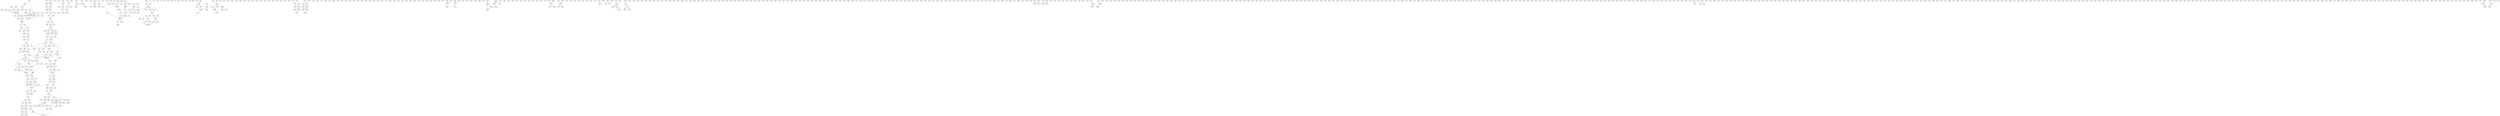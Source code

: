 digraph adj {
graph [k=96]
edge [d=-95]
"20+" [l=245 C=38250]
"20-" [l=245 C=38250]
"181+" [l=7930 C=124561]
"181-" [l=7930 C=124561]
"226+" [l=682 C=8556]
"226-" [l=682 C=8556]
"227+" [l=154 C=1430]
"227-" [l=154 C=1430]
"283+" [l=2947 C=39071]
"283-" [l=2947 C=39071]
"309+" [l=39072 C=872764]
"309-" [l=39072 C=872764]
"427+" [l=146 C=12579]
"427-" [l=146 C=12579]
"433+" [l=191 C=1051]
"433-" [l=191 C=1051]
"487+" [l=272 C=44904]
"487-" [l=272 C=44904]
"519+" [l=148 C=13515]
"519-" [l=148 C=13515]
"533+" [l=165 C=16019]
"533-" [l=165 C=16019]
"542+" [l=18989 C=312342]
"542-" [l=18989 C=312342]
"560+" [l=7807 C=114559]
"560-" [l=7807 C=114559]
"565+" [l=3926 C=52794]
"565-" [l=3926 C=52794]
"568+" [l=457 C=2567]
"568-" [l=457 C=2567]
"607+" [l=154 C=5241]
"607-" [l=154 C=5241]
"626+" [l=141 C=8310]
"626-" [l=141 C=8310]
"629+" [l=235 C=4121]
"629-" [l=235 C=4121]
"643+" [l=252 C=10788]
"643-" [l=252 C=10788]
"676+" [l=191 C=16214]
"676-" [l=191 C=16214]
"688+" [l=131 C=7207]
"688-" [l=131 C=7207]
"731+" [l=1505 C=15963]
"731-" [l=1505 C=15963]
"738+" [l=257 C=8657]
"738-" [l=257 C=8657]
"739+" [l=544 C=10782]
"739-" [l=544 C=10782]
"756+" [l=164 C=17595]
"756-" [l=164 C=17595]
"764+" [l=493 C=2140]
"764-" [l=493 C=2140]
"769+" [l=135 C=5878]
"769-" [l=135 C=5878]
"772+" [l=197 C=17237]
"772-" [l=197 C=17237]
"773+" [l=105 C=2550]
"773-" [l=105 C=2550]
"802+" [l=1270 C=9283]
"802-" [l=1270 C=9283]
"808+" [l=628 C=6843]
"808-" [l=628 C=6843]
"809+" [l=192 C=14172]
"809-" [l=192 C=14172]
"816+" [l=231 C=752]
"816-" [l=231 C=752]
"823+" [l=159 C=5378]
"823-" [l=159 C=5378]
"825+" [l=191 C=4124]
"825-" [l=191 C=4124]
"839+" [l=167 C=10286]
"839-" [l=167 C=10286]
"888+" [l=154 C=15027]
"888-" [l=154 C=15027]
"904+" [l=241 C=807]
"904-" [l=241 C=807]
"906+" [l=160 C=4596]
"906-" [l=160 C=4596]
"930+" [l=196 C=7438]
"930-" [l=196 C=7438]
"947+" [l=201 C=3050]
"947-" [l=201 C=3050]
"955+" [l=120 C=4262]
"955-" [l=120 C=4262]
"959+" [l=222 C=727]
"959-" [l=222 C=727]
"969+" [l=108 C=1954]
"969-" [l=108 C=1954]
"983+" [l=311 C=1472]
"983-" [l=311 C=1472]
"985+" [l=110 C=3815]
"985-" [l=110 C=3815]
"1024+" [l=277 C=1319]
"1024-" [l=277 C=1319]
"1038+" [l=155 C=10120]
"1038-" [l=155 C=10120]
"1050+" [l=125 C=5082]
"1050-" [l=125 C=5082]
"1068+" [l=146 C=2998]
"1068-" [l=146 C=2998]
"1082+" [l=478 C=1736]
"1082-" [l=478 C=1736]
"1087+" [l=213 C=4853]
"1087-" [l=213 C=4853]
"1088+" [l=118 C=3607]
"1088-" [l=118 C=3607]
"1094+" [l=191 C=7349]
"1094-" [l=191 C=7349]
"1099+" [l=3409 C=38706]
"1099-" [l=3409 C=38706]
"1113+" [l=142 C=4321]
"1113-" [l=142 C=4321]
"1114+" [l=191 C=2463]
"1114-" [l=191 C=2463]
"1122+" [l=318 C=953]
"1122-" [l=318 C=953]
"1145+" [l=259 C=635]
"1145-" [l=259 C=635]
"1155+" [l=308 C=1199]
"1155-" [l=308 C=1199]
"1157+" [l=191 C=16062]
"1157-" [l=191 C=16062]
"1166+" [l=218 C=19758]
"1166-" [l=218 C=19758]
"1173+" [l=191 C=4405]
"1173-" [l=191 C=4405]
"1186+" [l=829 C=5814]
"1186-" [l=829 C=5814]
"1194+" [l=979 C=5657]
"1194-" [l=979 C=5657]
"1195+" [l=131 C=8689]
"1195-" [l=131 C=8689]
"1198+" [l=104 C=2295]
"1198-" [l=104 C=2295]
"1217+" [l=443 C=2648]
"1217-" [l=443 C=2648]
"1227+" [l=320 C=6574]
"1227-" [l=320 C=6574]
"1237+" [l=191 C=1579]
"1237-" [l=191 C=1579]
"1248+" [l=422 C=1932]
"1248-" [l=422 C=1932]
"1253+" [l=253 C=952]
"1253-" [l=253 C=952]
"1258+" [l=191 C=2705]
"1258-" [l=191 C=2705]
"1281+" [l=235 C=742]
"1281-" [l=235 C=742]
"1284+" [l=1075 C=7101]
"1284-" [l=1075 C=7101]
"1287+" [l=803 C=12676]
"1287-" [l=803 C=12676]
"1298+" [l=108 C=2855]
"1298-" [l=108 C=2855]
"1302+" [l=889 C=5465]
"1302-" [l=889 C=5465]
"1307+" [l=783 C=4666]
"1307-" [l=783 C=4666]
"1311+" [l=191 C=16439]
"1311-" [l=191 C=16439]
"1312+" [l=173 C=2327]
"1312-" [l=173 C=2327]
"1320+" [l=583 C=3946]
"1320-" [l=583 C=3946]
"1332+" [l=107 C=3060]
"1332-" [l=107 C=3060]
"1339+" [l=557 C=3842]
"1339-" [l=557 C=3842]
"1341+" [l=139 C=1700]
"1341-" [l=139 C=1700]
"1342+" [l=191 C=2933]
"1342-" [l=191 C=2933]
"1343+" [l=302 C=8564]
"1343-" [l=302 C=8564]
"1351+" [l=191 C=1101]
"1351-" [l=191 C=1101]
"1376+" [l=210 C=891]
"1376-" [l=210 C=891]
"1390+" [l=108 C=1170]
"1390-" [l=108 C=1170]
"1392+" [l=128 C=5909]
"1392-" [l=128 C=5909]
"1394+" [l=141 C=6853]
"1394-" [l=141 C=6853]
"1410+" [l=191 C=1452]
"1410-" [l=191 C=1452]
"1412+" [l=135 C=1618]
"1412-" [l=135 C=1618]
"1413+" [l=452 C=2417]
"1413-" [l=452 C=2417]
"1425+" [l=155 C=4960]
"1425-" [l=155 C=4960]
"1443+" [l=191 C=4243]
"1443-" [l=191 C=4243]
"1450+" [l=191 C=2469]
"1450-" [l=191 C=2469]
"1452+" [l=320 C=3094]
"1452-" [l=320 C=3094]
"1462+" [l=582 C=3481]
"1462-" [l=582 C=3481]
"1466+" [l=318 C=3577]
"1466-" [l=318 C=3577]
"1470+" [l=950 C=6353]
"1470-" [l=950 C=6353]
"1484+" [l=632 C=3071]
"1484-" [l=632 C=3071]
"1495+" [l=658 C=3508]
"1495-" [l=658 C=3508]
"1499+" [l=189 C=2280]
"1499-" [l=189 C=2280]
"1505+" [l=160 C=4596]
"1505-" [l=160 C=4596]
"1525+" [l=294 C=1623]
"1525-" [l=294 C=1623]
"1545+" [l=191 C=5394]
"1545-" [l=191 C=5394]
"1550+" [l=155 C=3902]
"1550-" [l=155 C=3902]
"1566+" [l=286 C=1053]
"1566-" [l=286 C=1053]
"1568+" [l=487 C=2627]
"1568-" [l=487 C=2627]
"1569+" [l=181 C=1376]
"1569-" [l=181 C=1376]
"1577+" [l=668 C=2798]
"1577-" [l=668 C=2798]
"1589+" [l=809 C=5942]
"1589-" [l=809 C=5942]
"1612+" [l=191 C=2252]
"1612-" [l=191 C=2252]
"1613+" [l=539 C=3046]
"1613-" [l=539 C=3046]
"1631+" [l=188 C=665]
"1631-" [l=188 C=665]
"1651+" [l=342 C=1483]
"1651-" [l=342 C=1483]
"1652+" [l=194 C=2527]
"1652-" [l=194 C=2527]
"1655+" [l=362 C=1351]
"1655-" [l=362 C=1351]
"1657+" [l=439 C=2030]
"1657-" [l=439 C=2030]
"1664+" [l=191 C=1863]
"1664-" [l=191 C=1863]
"1672+" [l=240 C=1153]
"1672-" [l=240 C=1153]
"1683+" [l=340 C=1248]
"1683-" [l=340 C=1248]
"1710+" [l=414 C=1344]
"1710-" [l=414 C=1344]
"1726+" [l=476 C=2300]
"1726-" [l=476 C=2300]
"1733+" [l=569 C=3297]
"1733-" [l=569 C=3297]
"1742+" [l=460 C=2656]
"1742-" [l=460 C=2656]
"1743+" [l=191 C=2515]
"1743-" [l=191 C=2515]
"1745+" [l=303 C=1869]
"1745-" [l=303 C=1869]
"1753+" [l=520 C=2751]
"1753-" [l=520 C=2751]
"1761+" [l=232 C=748]
"1761-" [l=232 C=748]
"1767+" [l=550 C=3184]
"1767-" [l=550 C=3184]
"1773+" [l=192 C=1410]
"1773-" [l=192 C=1410]
"1774+" [l=127 C=486]
"1774-" [l=127 C=486]
"1796+" [l=193 C=458]
"1796-" [l=193 C=458]
"1801+" [l=277 C=2026]
"1801-" [l=277 C=2026]
"1804+" [l=129 C=768]
"1804-" [l=129 C=768]
"1813+" [l=99 C=382]
"1813-" [l=99 C=382]
"1822+" [l=357 C=2058]
"1822-" [l=357 C=2058]
"1823+" [l=192 C=1803]
"1823-" [l=192 C=1803]
"1835+" [l=562 C=2516]
"1835-" [l=562 C=2516]
"1838+" [l=360 C=1172]
"1838-" [l=360 C=1172]
"1843+" [l=291 C=1089]
"1843-" [l=291 C=1089]
"1847+" [l=642 C=4197]
"1847-" [l=642 C=4197]
"1856+" [l=221 C=652]
"1856-" [l=221 C=652]
"1870+" [l=191 C=1686]
"1870-" [l=191 C=1686]
"1892+" [l=252 C=975]
"1892-" [l=252 C=975]
"1914+" [l=191 C=546]
"1914-" [l=191 C=546]
"1931+" [l=325 C=1053]
"1931-" [l=325 C=1053]
"1938+" [l=201 C=425]
"1938-" [l=201 C=425]
"1944+" [l=297 C=1096]
"1944-" [l=297 C=1096]
"1946+" [l=352 C=2415]
"1946-" [l=352 C=2415]
"1959+" [l=144 C=946]
"1959-" [l=144 C=946]
"1964+" [l=230 C=3048]
"1964-" [l=230 C=3048]
"1967+" [l=385 C=1979]
"1967-" [l=385 C=1979]
"1968+" [l=190 C=4000]
"1968-" [l=190 C=4000]
"1982+" [l=235 C=690]
"1982-" [l=235 C=690]
"1983+" [l=200 C=549]
"1983-" [l=200 C=549]
"1994+" [l=359 C=1782]
"1994-" [l=359 C=1782]
"1995+" [l=128 C=602]
"1995-" [l=128 C=602]
"1998+" [l=283 C=1604]
"1998-" [l=283 C=1604]
"2003+" [l=157 C=179]
"2003-" [l=157 C=179]
"2004+" [l=307 C=1362]
"2004-" [l=307 C=1362]
"2032+" [l=203 C=556]
"2032-" [l=203 C=556]
"2033+" [l=286 C=1277]
"2033-" [l=286 C=1277]
"2035+" [l=209 C=458]
"2035-" [l=209 C=458]
"2037+" [l=273 C=1162]
"2037-" [l=273 C=1162]
"2047+" [l=273 C=838]
"2047-" [l=273 C=838]
"2049+" [l=257 C=727]
"2049-" [l=257 C=727]
"2070+" [l=142 C=179]
"2070-" [l=142 C=179]
"2075+" [l=215 C=609]
"2075-" [l=215 C=609]
"2084+" [l=193 C=571]
"2084-" [l=193 C=571]
"2086+" [l=192 C=662]
"2086-" [l=192 C=662]
"2090+" [l=297 C=1513]
"2090-" [l=297 C=1513]
"2093+" [l=245 C=706]
"2093-" [l=245 C=706]
"2095+" [l=215 C=726]
"2095-" [l=215 C=726]
"2100+" [l=211 C=518]
"2100-" [l=211 C=518]
"2111+" [l=279 C=1117]
"2111-" [l=279 C=1117]
"2117+" [l=254 C=608]
"2117-" [l=254 C=608]
"2127+" [l=192 C=194]
"2127-" [l=192 C=194]
"2130+" [l=191 C=3537]
"2130-" [l=191 C=3537]
"2131+" [l=202 C=453]
"2131-" [l=202 C=453]
"2132+" [l=132 C=91]
"2132-" [l=132 C=91]
"2160+" [l=96 C=255]
"2160-" [l=96 C=255]
"2189+" [l=44293 C=807568]
"2189-" [l=44293 C=807568]
"2193+" [l=115253 C=1645551]
"2193-" [l=115253 C=1645551]
"2194+" [l=128754 C=1647534]
"2194-" [l=128754 C=1647534]
"2196+" [l=256569 C=5820679]
"2196-" [l=256569 C=5820679]
"2208+" [l=33495 C=439548]
"2208-" [l=33495 C=439548]
"2211+" [l=9593 C=113841]
"2211-" [l=9593 C=113841]
"2212+" [l=133854 C=2105028]
"2212-" [l=133854 C=2105028]
"2213+" [l=34318 C=522887]
"2213-" [l=34318 C=522887]
"2214+" [l=16805 C=253866]
"2214-" [l=16805 C=253866]
"2217+" [l=31243 C=477206]
"2217-" [l=31243 C=477206]
"2219+" [l=308569 C=6528201]
"2219-" [l=308569 C=6528201]
"2220+" [l=41307 C=577333]
"2220-" [l=41307 C=577333]
"2221+" [l=14204 C=192128]
"2221-" [l=14204 C=192128]
"2222+" [l=2384 C=20109]
"2222-" [l=2384 C=20109]
"2223+" [l=2679 C=27732]
"2223-" [l=2679 C=27732]
"2227+" [l=38113 C=526907]
"2227-" [l=38113 C=526907]
"2228+" [l=44558 C=642681]
"2228-" [l=44558 C=642681]
"2229+" [l=10669 C=123807]
"2229-" [l=10669 C=123807]
"2232+" [l=6355 C=75326]
"2232-" [l=6355 C=75326]
"2234+" [l=3211 C=28105]
"2234-" [l=3211 C=28105]
"2236+" [l=30065 C=459907]
"2236-" [l=30065 C=459907]
"2237+" [l=38802 C=603891]
"2237-" [l=38802 C=603891]
"2238+" [l=77267 C=1032128]
"2238-" [l=77267 C=1032128]
"2240+" [l=5939 C=42195]
"2240-" [l=5939 C=42195]
"2241+" [l=14494 C=214907]
"2241-" [l=14494 C=214907]
"2242+" [l=2742 C=28841]
"2242-" [l=2742 C=28841]
"2243+" [l=69001 C=963827]
"2243-" [l=69001 C=963827]
"2244+" [l=48152 C=642734]
"2244-" [l=48152 C=642734]
"2247+" [l=6519 C=88817]
"2247-" [l=6519 C=88817]
"2249+" [l=55262 C=848483]
"2249-" [l=55262 C=848483]
"2251+" [l=30237 C=569213]
"2251-" [l=30237 C=569213]
"2252+" [l=10907 C=192843]
"2252-" [l=10907 C=192843]
"2253+" [l=71562 C=865975]
"2253-" [l=71562 C=865975]
"2254+" [l=161752 C=2537405]
"2254-" [l=161752 C=2537405]
"2255+" [l=24548 C=350912]
"2255-" [l=24548 C=350912]
"2256+" [l=9921 C=98614]
"2256-" [l=9921 C=98614]
"2258+" [l=11285 C=183675]
"2258-" [l=11285 C=183675]
"2259+" [l=139384 C=2095569]
"2259-" [l=139384 C=2095569]
"2261+" [l=57316 C=825716]
"2261-" [l=57316 C=825716]
"2263+" [l=10807 C=167251]
"2263-" [l=10807 C=167251]
"2264+" [l=7511 C=96767]
"2264-" [l=7511 C=96767]
"2265+" [l=71407 C=1089213]
"2265-" [l=71407 C=1089213]
"2270+" [l=13106 C=157884]
"2270-" [l=13106 C=157884]
"2272+" [l=51558 C=689891]
"2272-" [l=51558 C=689891]
"2273+" [l=230 C=24887]
"2273-" [l=230 C=24887]
"2274+" [l=28055 C=374397]
"2274-" [l=28055 C=374397]
"2278+" [l=103580 C=1547021]
"2278-" [l=103580 C=1547021]
"2279+" [l=24826 C=349179]
"2279-" [l=24826 C=349179]
"2281+" [l=1233 C=5949]
"2281-" [l=1233 C=5949]
"2282+" [l=23674 C=351388]
"2282-" [l=23674 C=351388]
"2283+" [l=3562 C=49556]
"2283-" [l=3562 C=49556]
"2284+" [l=3829 C=34938]
"2284-" [l=3829 C=34938]
"2285+" [l=52502 C=686002]
"2285-" [l=52502 C=686002]
"2287+" [l=107001 C=1554800]
"2287-" [l=107001 C=1554800]
"2288+" [l=11401 C=126078]
"2288-" [l=11401 C=126078]
"2290+" [l=1015 C=5215]
"2290-" [l=1015 C=5215]
"2291+" [l=10181 C=129575]
"2291-" [l=10181 C=129575]
"2292+" [l=309595 C=4388102]
"2292-" [l=309595 C=4388102]
"2293+" [l=3751 C=33989]
"2293-" [l=3751 C=33989]
"2294+" [l=3825 C=33643]
"2294-" [l=3825 C=33643]
"2295+" [l=1214 C=5788]
"2295-" [l=1214 C=5788]
"2296+" [l=1360 C=10333]
"2296-" [l=1360 C=10333]
"2297+" [l=15602 C=245918]
"2297-" [l=15602 C=245918]
"2298+" [l=11148 C=144323]
"2298-" [l=11148 C=144323]
"2299+" [l=20749 C=309110]
"2299-" [l=20749 C=309110]
"2300+" [l=194 C=19271]
"2300-" [l=194 C=19271]
"2301+" [l=5200 C=71212]
"2301-" [l=5200 C=71212]
"2302+" [l=3906 C=46894]
"2302-" [l=3906 C=46894]
"2303+" [l=2487 C=14711]
"2303-" [l=2487 C=14711]
"2304+" [l=195 C=22119]
"2304-" [l=195 C=22119]
"2305+" [l=478 C=2146]
"2305-" [l=478 C=2146]
"2306+" [l=5783 C=51023]
"2306-" [l=5783 C=51023]
"2307+" [l=1155 C=7313]
"2307-" [l=1155 C=7313]
"2308+" [l=166 C=17999]
"2308-" [l=166 C=17999]
"2309+" [l=21325 C=220947]
"2309-" [l=21325 C=220947]
"2310+" [l=2104 C=15759]
"2310-" [l=2104 C=15759]
"2311+" [l=613 C=2654]
"2311-" [l=613 C=2654]
"2313+" [l=1050 C=6417]
"2313-" [l=1050 C=6417]
"2314+" [l=209 C=20877]
"2314-" [l=209 C=20877]
"2315+" [l=18721 C=252475]
"2315-" [l=18721 C=252475]
"2316+" [l=1820 C=9359]
"2316-" [l=1820 C=9359]
"2318+" [l=2461 C=17242]
"2318-" [l=2461 C=17242]
"2322+" [l=588 C=10391]
"2322-" [l=588 C=10391]
"2323+" [l=7511 C=72005]
"2323-" [l=7511 C=72005]
"2324+" [l=4683 C=37751]
"2324-" [l=4683 C=37751]
"2325+" [l=119825 C=1592982]
"2325-" [l=119825 C=1592982]
"2326+" [l=748 C=3952]
"2326-" [l=748 C=3952]
"2327+" [l=738 C=18634]
"2327-" [l=738 C=18634]
"2328+" [l=143 C=11825]
"2328-" [l=143 C=11825]
"2329+" [l=825 C=3681]
"2329-" [l=825 C=3681]
"2331+" [l=2908 C=39268]
"2331-" [l=2908 C=39268]
"2332+" [l=20511 C=256963]
"2332-" [l=20511 C=256963]
"2333+" [l=13585 C=203009]
"2333-" [l=13585 C=203009]
"2334+" [l=8209 C=116355]
"2334-" [l=8209 C=116355]
"2335+" [l=2262 C=23465]
"2335-" [l=2262 C=23465]
"2336+" [l=25121 C=307489]
"2336-" [l=25121 C=307489]
"2337+" [l=1130 C=7326]
"2337-" [l=1130 C=7326]
"2338+" [l=3783 C=41438]
"2338-" [l=3783 C=41438]
"2339+" [l=3676 C=53318]
"2339-" [l=3676 C=53318]
"2340+" [l=2181 C=13122]
"2340-" [l=2181 C=13122]
"2341+" [l=2839 C=30378]
"2341-" [l=2839 C=30378]
"2342+" [l=932 C=11592]
"2342-" [l=932 C=11592]
"2343+" [l=2700 C=15893]
"2343-" [l=2700 C=15893]
"2344+" [l=188 C=15503]
"2344-" [l=188 C=15503]
"2345+" [l=1922 C=37169]
"2345-" [l=1922 C=37169]
"2347+" [l=6433 C=67740]
"2347-" [l=6433 C=67740]
"2349+" [l=759 C=4044]
"2349-" [l=759 C=4044]
"2350+" [l=3968 C=31946]
"2350-" [l=3968 C=31946]
"2351+" [l=2379 C=23878]
"2351-" [l=2379 C=23878]
"2352+" [l=2248 C=11789]
"2352-" [l=2248 C=11789]
"2353+" [l=738 C=9216]
"2353-" [l=738 C=9216]
"2354+" [l=3323 C=22694]
"2354-" [l=3323 C=22694]
"2355+" [l=593 C=3658]
"2355-" [l=593 C=3658]
"2356+" [l=308 C=3951]
"2356-" [l=308 C=3951]
"2357+" [l=11603 C=114622]
"2357-" [l=11603 C=114622]
"2358+" [l=712 C=3819]
"2358-" [l=712 C=3819]
"2360+" [l=2659 C=24557]
"2360-" [l=2659 C=24557]
"2361+" [l=1041 C=6207]
"2361-" [l=1041 C=6207]
"2363+" [l=866 C=4757]
"2363-" [l=866 C=4757]
"2364+" [l=41284 C=641610]
"2364-" [l=41284 C=641610]
"2366+" [l=196 C=21259]
"2366-" [l=196 C=21259]
"2367+" [l=1326 C=11311]
"2367-" [l=1326 C=11311]
"2368+" [l=2324 C=14397]
"2368-" [l=2324 C=14397]
"2369+" [l=6511 C=49807]
"2369-" [l=6511 C=49807]
"2370+" [l=1195 C=6287]
"2370-" [l=1195 C=6287]
"2372+" [l=1650 C=9093]
"2372-" [l=1650 C=9093]
"2375+" [l=3685 C=45731]
"2375-" [l=3685 C=45731]
"2376+" [l=932 C=21079]
"2376-" [l=932 C=21079]
"2377+" [l=29104 C=450627]
"2377-" [l=29104 C=450627]
"2378+" [l=34055 C=417616]
"2378-" [l=34055 C=417616]
"2379+" [l=874 C=5358]
"2379-" [l=874 C=5358]
"2380+" [l=32206 C=411316]
"2380-" [l=32206 C=411316]
"2382+" [l=9156 C=109790]
"2382-" [l=9156 C=109790]
"2383+" [l=12141 C=135723]
"2383-" [l=12141 C=135723]
"2384+" [l=22135 C=220475]
"2384-" [l=22135 C=220475]
"2385+" [l=556 C=2554]
"2385-" [l=556 C=2554]
"2386+" [l=1829 C=12432]
"2386-" [l=1829 C=12432]
"2387+" [l=2512 C=18247]
"2387-" [l=2512 C=18247]
"2388+" [l=1230 C=7668]
"2388-" [l=1230 C=7668]
"2389+" [l=1461 C=8657]
"2389-" [l=1461 C=8657]
"2390+" [l=243 C=7242]
"2390-" [l=243 C=7242]
"2391+" [l=74154 C=1102022]
"2391-" [l=74154 C=1102022]
"2392+" [l=9841 C=98004]
"2392-" [l=9841 C=98004]
"2393+" [l=2901 C=25447]
"2393-" [l=2901 C=25447]
"2394+" [l=113 C=3568]
"2394-" [l=113 C=3568]
"2395+" [l=924 C=5449]
"2395-" [l=924 C=5449]
"2396+" [l=1791 C=13618]
"2396-" [l=1791 C=13618]
"2397+" [l=4654 C=40445]
"2397-" [l=4654 C=40445]
"2398+" [l=46998 C=573383]
"2398-" [l=46998 C=573383]
"2399+" [l=1194 C=6450]
"2399-" [l=1194 C=6450]
"2400+" [l=1038 C=5494]
"2400-" [l=1038 C=5494]
"2401+" [l=53890 C=646080]
"2401-" [l=53890 C=646080]
"2402+" [l=590 C=9359]
"2402-" [l=590 C=9359]
"2403+" [l=843 C=4508]
"2403-" [l=843 C=4508]
"2405+" [l=21859 C=244874]
"2405-" [l=21859 C=244874]
"2407+" [l=214 C=8548]
"2407-" [l=214 C=8548]
"2408+" [l=1130 C=7051]
"2408-" [l=1130 C=7051]
"2409+" [l=1109 C=8004]
"2409-" [l=1109 C=8004]
"2410+" [l=1437 C=7760]
"2410-" [l=1437 C=7760]
"2412+" [l=802 C=8315]
"2412-" [l=802 C=8315]
"2413+" [l=899 C=5366]
"2413-" [l=899 C=5366]
"2414+" [l=2156 C=13166]
"2414-" [l=2156 C=13166]
"2415+" [l=905 C=6558]
"2415-" [l=905 C=6558]
"2416+" [l=961 C=3866]
"2416-" [l=961 C=3866]
"2417+" [l=201 C=5664]
"2417-" [l=201 C=5664]
"2418+" [l=229 C=5911]
"2418-" [l=229 C=5911]
"2419+" [l=950 C=4579]
"2419-" [l=950 C=4579]
"2420+" [l=1033 C=6329]
"2420-" [l=1033 C=6329]
"2421+" [l=272 C=4209]
"2421-" [l=272 C=4209]
"2422+" [l=821 C=6457]
"2422-" [l=821 C=6457]
"2423+" [l=549 C=2729]
"2423-" [l=549 C=2729]
"2425+" [l=1306 C=7460]
"2425-" [l=1306 C=7460]
"2426+" [l=1364 C=9453]
"2426-" [l=1364 C=9453]
"2427+" [l=1130 C=9136]
"2427-" [l=1130 C=9136]
"2428+" [l=561 C=3062]
"2428-" [l=561 C=3062]
"2429+" [l=602 C=2305]
"2429-" [l=602 C=2305]
"2431+" [l=864 C=7244]
"2431-" [l=864 C=7244]
"2432+" [l=2995 C=22382]
"2432-" [l=2995 C=22382]
"2433+" [l=716 C=4300]
"2433-" [l=716 C=4300]
"2434+" [l=867 C=4743]
"2434-" [l=867 C=4743]
"2435+" [l=1214 C=8740]
"2435-" [l=1214 C=8740]
"2436+" [l=404 C=1429]
"2436-" [l=404 C=1429]
"2437+" [l=36795 C=467128]
"2437-" [l=36795 C=467128]
"2438+" [l=567 C=3671]
"2438-" [l=567 C=3671]
"2439+" [l=9526 C=100817]
"2439-" [l=9526 C=100817]
"2440+" [l=795 C=4346]
"2440-" [l=795 C=4346]
"2441+" [l=762 C=3696]
"2441-" [l=762 C=3696]
"2443+" [l=4476 C=36951]
"2443-" [l=4476 C=36951]
"2444+" [l=412 C=1328]
"2444-" [l=412 C=1328]
"2445+" [l=442 C=2230]
"2445-" [l=442 C=2230]
"2446+" [l=644 C=3731]
"2446-" [l=644 C=3731]
"2447+" [l=578 C=2831]
"2447-" [l=578 C=2831]
"2448+" [l=844 C=5562]
"2448-" [l=844 C=5562]
"2452+" [l=402 C=2054]
"2452-" [l=402 C=2054]
"2453+" [l=1567 C=9521]
"2453-" [l=1567 C=9521]
"2454+" [l=924 C=3896]
"2454-" [l=924 C=3896]
"2455+" [l=2414 C=17346]
"2455-" [l=2414 C=17346]
"2457+" [l=1375 C=7212]
"2457-" [l=1375 C=7212]
"2460+" [l=970 C=4866]
"2460-" [l=970 C=4866]
"2461+" [l=483 C=1564]
"2461-" [l=483 C=1564]
"2462+" [l=1664 C=10023]
"2462-" [l=1664 C=10023]
"2463+" [l=698 C=3282]
"2463-" [l=698 C=3282]
"2464+" [l=3480 C=27076]
"2464-" [l=3480 C=27076]
"2465+" [l=1506 C=8821]
"2465-" [l=1506 C=8821]
"2466+" [l=566 C=3101]
"2466-" [l=566 C=3101]
"2467+" [l=652 C=4023]
"2467-" [l=652 C=4023]
"2468+" [l=760 C=3221]
"2468-" [l=760 C=3221]
"2469+" [l=1220 C=6319]
"2469-" [l=1220 C=6319]
"2470+" [l=2768 C=20095]
"2470-" [l=2768 C=20095]
"2471+" [l=181 C=2573]
"2471-" [l=181 C=2573]
"2472+" [l=1323 C=10187]
"2472-" [l=1323 C=10187]
"2473+" [l=819 C=3853]
"2473-" [l=819 C=3853]
"2474+" [l=1389 C=7026]
"2474-" [l=1389 C=7026]
"2475+" [l=795 C=4159]
"2475-" [l=795 C=4159]
"2476+" [l=527 C=3287]
"2476-" [l=527 C=3287]
"2477+" [l=846 C=4180]
"2477-" [l=846 C=4180]
"2478+" [l=1075 C=5080]
"2478-" [l=1075 C=5080]
"2479+" [l=1630 C=8762]
"2479-" [l=1630 C=8762]
"2480+" [l=625 C=3551]
"2480-" [l=625 C=3551]
"2481+" [l=575 C=2576]
"2481-" [l=575 C=2576]
"2482+" [l=767 C=4101]
"2482-" [l=767 C=4101]
"2483+" [l=537 C=2608]
"2483-" [l=537 C=2608]
"2484+" [l=563 C=2364]
"2484-" [l=563 C=2364]
"2485+" [l=634 C=3449]
"2485-" [l=634 C=3449]
"2486+" [l=509 C=3041]
"2486-" [l=509 C=3041]
"2487+" [l=1027 C=5744]
"2487-" [l=1027 C=5744]
"2488+" [l=622 C=2544]
"2488-" [l=622 C=2544]
"2490+" [l=1183 C=7443]
"2490-" [l=1183 C=7443]
"2491+" [l=426 C=2164]
"2491-" [l=426 C=2164]
"2492+" [l=1235 C=6850]
"2492-" [l=1235 C=6850]
"2493+" [l=635 C=2844]
"2493-" [l=635 C=2844]
"2494+" [l=525 C=2042]
"2494-" [l=525 C=2042]
"2495+" [l=3935 C=24508]
"2495-" [l=3935 C=24508]
"2496+" [l=596 C=3229]
"2496-" [l=596 C=3229]
"2497+" [l=544 C=2036]
"2497-" [l=544 C=2036]
"2498+" [l=386 C=1458]
"2498-" [l=386 C=1458]
"2499+" [l=590 C=2698]
"2499-" [l=590 C=2698]
"2500+" [l=350 C=1311]
"2500-" [l=350 C=1311]
"2501+" [l=307 C=983]
"2501-" [l=307 C=983]
"2502+" [l=151 C=362]
"2502-" [l=151 C=362]
"2503+" [l=515 C=1546]
"2503-" [l=515 C=1546]
"2518+" [l=214 C=12404]
"2518-" [l=214 C=12404]
"2519+" [l=217 C=7650]
"2519-" [l=217 C=7650]
"2520+" [l=267 C=9153]
"2520-" [l=267 C=9153]
"2521+" [l=113 C=4482]
"2521-" [l=113 C=4482]
"2522+" [l=729 C=7596]
"2522-" [l=729 C=7596]
"2523+" [l=137 C=6971]
"2523-" [l=137 C=6971]
"2528+" [l=429 C=75510]
"2528-" [l=429 C=75510]
"2529+" [l=788 C=8083]
"2529-" [l=788 C=8083]
"2532+" [l=538 C=5454]
"2532-" [l=538 C=5454]
"2538+" [l=243439 C=3219056]
"2538-" [l=243439 C=3219056]
"2541+" [l=191 C=0]
"2541-" [l=191 C=0]
"2543+" [l=48606 C=786526]
"2543-" [l=48606 C=786526]
"2545+" [l=3363 C=88092]
"2545-" [l=3363 C=88092]
"2546+" [l=4264 C=118358]
"2546-" [l=4264 C=118358]
"2547+" [l=18040 C=873972]
"2547-" [l=18040 C=873972]
"2548+" [l=283569 C=5318495]
"2548-" [l=283569 C=5318495]
"2549+" [l=25180 C=523454]
"2549-" [l=25180 C=523454]
"2550+" [l=199029 C=4726720]
"2550-" [l=199029 C=4726720]
"2551+" [l=45196 C=1057597]
"2551-" [l=45196 C=1057597]
"2552+" [l=22861 C=632291]
"2552-" [l=22861 C=632291]
"2553+" [l=25315 C=626071]
"2553-" [l=25315 C=626071]
"2554+" [l=228484 C=5676963]
"2554-" [l=228484 C=5676963]
"2555+" [l=64743 C=1430146]
"2555-" [l=64743 C=1430146]
"2556+" [l=6867 C=121998]
"2556-" [l=6867 C=121998]
"2557+" [l=70660 C=2118275]
"2557-" [l=70660 C=2118275]
"2558+" [l=38099 C=1116650]
"2558-" [l=38099 C=1116650]
"2559+" [l=47637 C=576622]
"2559-" [l=47637 C=576622]
"2560+" [l=15407 C=273403]
"2560-" [l=15407 C=273403]
"2562+" [l=738136 C=18932137]
"2562-" [l=738136 C=18932137]
"2563+" [l=434036 C=8358612]
"2563-" [l=434036 C=8358612]
"2564+" [l=19086 C=265295]
"2564-" [l=19086 C=265295]
"2565+" [l=96488 C=1435217]
"2565-" [l=96488 C=1435217]
"2566+" [l=162869 C=3108585]
"2566-" [l=162869 C=3108585]
"2567+" [l=118409 C=2194646]
"2567-" [l=118409 C=2194646]
"2568+" [l=5410 C=133735]
"2568-" [l=5410 C=133735]
"2569+" [l=179023 C=2784546]
"2569-" [l=179023 C=2784546]
"2570+" [l=4418 C=37723]
"2570-" [l=4418 C=37723]
"2571+" [l=56152 C=1690193]
"2571-" [l=56152 C=1690193]
"2572+" [l=1251 C=45856]
"2572-" [l=1251 C=45856]
"2573+" [l=2253 C=42574]
"2573-" [l=2253 C=42574]
"2574+" [l=19908 C=595515]
"2574-" [l=19908 C=595515]
"2575+" [l=471699 C=9993857]
"2575-" [l=471699 C=9993857]
"2576+" [l=43445 C=1320980]
"2576-" [l=43445 C=1320980]
"2577+" [l=21933 C=287865]
"2577-" [l=21933 C=287865]
"2578+" [l=32056 C=420703]
"2578-" [l=32056 C=420703]
"2579+" [l=11667 C=252584]
"2579-" [l=11667 C=252584]
"2580+" [l=184159 C=3658004]
"2580-" [l=184159 C=3658004]
"2581+" [l=12455 C=213148]
"2581-" [l=12455 C=213148]
"2582+" [l=142814 C=2214754]
"2582-" [l=142814 C=2214754]
"2583+" [l=184738 C=3448238]
"2583-" [l=184738 C=3448238]
"2584+" [l=232003 C=6236015]
"2584-" [l=232003 C=6236015]
"20+" -> "1612+"
"20+" -> "1094+" [d=-49]
"20+" -> "985+" [d=-49]
"20-" -> "825-"
"20-" -> "1550-" [d=-74]
"20-" -> "626-" [d=-60]
"20-" -> "1173+" [d=-60]
"226+" -> "227+"
"226-" -> "2541+"
"227+" -> "2287+"
"227+" -> "2335+"
"227-" -> "226-"
"227-" -> "2412+"
"283-" -> "2577+"
"283-" -> "2578+"
"427+" -> "888+" [d=-81]
"427-" -> "1114-" [d=-94]
"427-" -> "769+" [d=-50]
"427-" -> "1068-" [d=-49]
"427-" -> "1450+" [d=-49]
"427-" -> "2576+" [d=-74]
"433+" -> "1198-" [d=-44]
"433-" -> "1412-"
"487+" -> "533+"
"487+" -> "1088-"
"487-" -> "1195-"
"487-" -> "1341+"
"519+" -> "1332+"
"519+" -> "1298-"
"519-" -> "2273+"
"519-" -> "1157-" [d=-81]
"519-" -> "1258+" [d=-81]
"533+" -> "1612-"
"533+" -> "985-" [d=-60]
"533-" -> "487-"
"542-" -> "1087-"
"607+" -> "2249+"
"607+" -> "2356+" [d=-59]
"607+" -> "947+" [d=-24]
"607+" -> "2421+" [d=-24]
"626+" -> "20+" [d=-60]
"626-" -> "1038+" [d=-59]
"626-" -> "1425-" [d=-59]
"626-" -> "2308+" [d=-45]
"629+" -> "2521+" [d=-76]
"629-" -> "1332-" [d=-46]
"643+" -> "1743+"
"643+" -> "1823+"
"643-" -> "1392-"
"676+" -> "1195+"
"676-" -> "2547-" [d=-87]
"688+" -> "1341-" [d=-43]
"688+" -> "1195+" [d=-35]
"688-" -> "2547-" [d=-87]
"739+" -> "1499-"
"739-" -> "1050+" [d=-68]
"756+" -> "2300+"
"756+" -> "1801-" [d=-69]
"756+" -> "839-" [d=-68]
"756-" -> "2314+"
"756-" -> "2344-"
"769+" -> "1198-" [d=-44]
"769-" -> "1412-" [d=-39]
"769-" -> "427+" [d=-50]
"769-" -> "906+" [d=-50]
"772+" -> "773+"
"772-" -> "2314-"
"772-" -> "2344+" [d=-74]
"773+" -> "2132-"
"773+" -> "1237+" [d=-63]
"773+" -> "809+" [d=-56]
"773+" -> "969-" [d=-56]
"773-" -> "772-"
"773-" -> "1166+"
"809+" -> "2502-"
"809+" -> "2003+" [d=-81]
"809+" -> "2528-" [d=-81]
"809-" -> "773-" [d=-56]
"823+" -> "1050-"
"823-" -> "1664+"
"825+" -> "20+"
"825-" -> "2308+" [d=-60]
"839+" -> "1870+"
"839+" -> "756-" [d=-68]
"839-" -> "2328-"
"839-" -> "2407-"
"888+" -> "1311-"
"888+" -> "955-"
"888-" -> "906-"
"888-" -> "427-" [d=-81]
"888-" -> "1412+" [d=-81]
"906+" -> "888+"
"906-" -> "2418-"
"906-" -> "769+" [d=-50]
"930+" -> "1332-" [d=-41]
"930-" -> "1394-"
"947+" -> "1050+" [d=-61]
"947-" -> "607-" [d=-24]
"955+" -> "888-"
"955-" -> "2407+"
"955-" -> "1801+" [d=-85]
"955-" -> "2328+" [d=-24]
"959+" -> "1959-"
"959-" -> "2532-"
"969+" -> "773-" [d=-56]
"969-" -> "1773-"
"969-" -> "2394+" [d=-19]
"985+" -> "533-" [d=-60]
"985+" -> "1088+" [d=-14]
"985-" -> "20-" [d=-49]
"1038+" -> "2273-"
"1038-" -> "626+" [d=-59]
"1038-" -> "1550+" [d=-59]
"1050+" -> "823-"
"1050+" -> "1545+"
"1050-" -> "2523-"
"1050-" -> "739+" [d=-68]
"1050-" -> "2221+" [d=-68]
"1050-" -> "947-" [d=-61]
"1050-" -> "2322-" [d=-51]
"1050-" -> "2402+" [d=-51]
"1068+" -> "427+" [d=-49]
"1068-" -> "1198-" [d=-55]
"1068-" -> "2557-" [d=-50]
"1068-" -> "2572-" [d=-50]
"1068-" -> "2574-" [d=-50]
"1087+" -> "542+"
"1087+" -> "1964-"
"1087-" -> "1964+"
"1087-" -> "2212-"
"1088+" -> "487-"
"1088-" -> "1094-"
"1088-" -> "985-" [d=-14]
"1094+" -> "1088+"
"1094-" -> "20-" [d=-49]
"1113+" -> "1332-" [d=-94]
"1113-" -> "2417-"
"1113-" -> "1443+" [d=-91]
"1113-" -> "1392+" [d=-47]
"1114+" -> "427+" [d=-94]
"1114-" -> "2557-" [d=-50]
"1114-" -> "2572-" [d=-50]
"1114-" -> "2574-" [d=-50]
"1157+" -> "519+" [d=-81]
"1157-" -> "2308-"
"1166+" -> "2344+"
"1166-" -> "773+"
"1173+" -> "2308+"
"1173-" -> "20+" [d=-60]
"1195+" -> "487+"
"1195-" -> "676-"
"1195-" -> "688-" [d=-35]
"1198+" -> "2418+" [d=-92]
"1198+" -> "1068+" [d=-55]
"1198+" -> "433-" [d=-44]
"1198+" -> "769-" [d=-44]
"1198-" -> "1410-"
"1198-" -> "2299-" [d=-90]
"1198-" -> "2554+" [d=-90]
"1198-" -> "2555+" [d=-90]
"1198-" -> "2556+" [d=-90]
"1198-" -> "2571-" [d=-90]
"1227+" -> "2342+"
"1227+" -> "2376-"
"1227-" -> "2580+"
"1237+" -> "2394+"
"1237-" -> "773-" [d=-63]
"1258+" -> "2308-"
"1258-" -> "519+" [d=-81]
"1287-" -> "1312-"
"1298+" -> "519-"
"1298+" -> "2070+"
"1298-" -> "2518-" [d=-89]
"1298-" -> "2519+" [d=-89]
"1298-" -> "2520+" [d=-43]
"1298-" -> "1390+" [d=-12]
"1311+" -> "888-"
"1311-" -> "2328+"
"1312+" -> "1287+"
"1312+" -> "2522+"
"1312-" -> "2243-"
"1312-" -> "2292+"
"1332+" -> "1390+" [d=-11]
"1332+" -> "1113-" [d=-94]
"1332+" -> "629+" [d=-46]
"1332+" -> "930-" [d=-41]
"1332+" -> "2390-" [d=-41]
"1332-" -> "519-"
"1332-" -> "2070+"
"1341+" -> "1342+"
"1341+" -> "688-" [d=-43]
"1341-" -> "487+"
"1342+" -> "2547-"
"1342-" -> "1341-"
"1343+" -> "1505-"
"1343-" -> "1392-"
"1351+" -> "1959+"
"1351-" -> "2532+" [d=-90]
"1390+" -> "1392+"
"1390-" -> "1332-" [d=-11]
"1390-" -> "1298+" [d=-12]
"1392+" -> "643+"
"1392+" -> "1343+"
"1392-" -> "1390-"
"1392-" -> "1113+" [d=-47]
"1394+" -> "930+"
"1394+" -> "2417+"
"1394-" -> "2521+" [d=-26]
"1410+" -> "1198+"
"1410-" -> "2564-"
"1410-" -> "2565-"
"1412+" -> "433+"
"1412+" -> "769+" [d=-39]
"1412-" -> "888+" [d=-81]
"1425+" -> "626+" [d=-59]
"1425+" -> "1550+" [d=-59]
"1425-" -> "2273-"
"1443+" -> "2521+" [d=-36]
"1443-" -> "1113+" [d=-91]
"1450+" -> "2557-"
"1450+" -> "2572-"
"1450+" -> "2574-"
"1450-" -> "427+" [d=-49]
"1452+" -> "2580+"
"1452-" -> "2342+"
"1452-" -> "2376-"
"1466+" -> "2523-"
"1499+" -> "739-"
"1499+" -> "1652+"
"1499-" -> "2356-"
"1499-" -> "2421-"
"1505+" -> "1343-"
"1505+" -> "2518+" [d=-64]
"1505-" -> "2366-"
"1545-" -> "1050-"
"1550+" -> "20+" [d=-74]
"1550-" -> "1038+" [d=-59]
"1550-" -> "1425-" [d=-59]
"1550-" -> "2308+" [d=-45]
"1569+" -> "1774+"
"1569-" -> "1774-"
"1612+" -> "533-"
"1612-" -> "20-"
"1631+" -> "2160+" [d=-92]
"1652+" -> "2471+"
"1652-" -> "1499-"
"1664-" -> "823+"
"1726+" -> "2529-"
"1743+" -> "2521+" [d=-94]
"1743-" -> "643-"
"1745+" -> "2532-"
"1745-" -> "1959-"
"1767+" -> "2037-"
"1773+" -> "969+"
"1773-" -> "2528-" [d=-94]
"1774+" -> "1569+"
"1774+" -> "2258-"
"1774-" -> "1569-"
"1774-" -> "2377+"
"1801+" -> "756-" [d=-69]
"1801-" -> "955+" [d=-85]
"1804+" -> "2560+"
"1804+" -> "2566-"
"1804-" -> "2252-"
"1804-" -> "2560-" [d=-30]
"1804-" -> "2567-" [d=-30]
"1813-" -> "2572+"
"1813-" -> "2584-"
"1823+" -> "2521+"
"1823-" -> "643-"
"1870+" -> "2344-"
"1870-" -> "839-"
"1914+" -> "2532+" [d=-90]
"1914-" -> "1959+"
"1959+" -> "959-"
"1959+" -> "1745+"
"1959-" -> "1351-"
"1959-" -> "1914+"
"1964+" -> "1087-"
"1964-" -> "1087+"
"1968+" -> "2160+" [d=-92]
"1968-" -> "2130-"
"1968-" -> "2160-"
"1994+" -> "1995+"
"1994-" -> "1995-"
"1995+" -> "1994+"
"1995+" -> "2305-"
"1995-" -> "1994-"
"1995-" -> "2532+" [d=-59]
"2003-" -> "2394-" [d=-91]
"2003-" -> "809-" [d=-81]
"2037+" -> "1767-"
"2037+" -> "2409-"
"2070-" -> "1298-"
"2070-" -> "1332+"
"2130+" -> "1968+"
"2130+" -> "2130+"
"2130-" -> "2130-"
"2130-" -> "2160-"
"2132+" -> "773-"
"2160+" -> "1968+"
"2160+" -> "2130+"
"2160+" -> "2160+"
"2160-" -> "2160-"
"2160-" -> "1631-" [d=-92]
"2160-" -> "1968-" [d=-92]
"2212+" -> "1087+"
"2214+" -> "2523+" [d=-93]
"2221-" -> "1050+" [d=-68]
"2237+" -> "2523+" [d=-75]
"2238-" -> "2559+"
"2238-" -> "2583-"
"2243+" -> "1312+"
"2249+" -> "2523+"
"2249-" -> "607-"
"2251-" -> "2548+"
"2251-" -> "2549+"
"2252+" -> "1804+"
"2252-" -> "2560-"
"2252-" -> "2567-"
"2258+" -> "1774-"
"2273+" -> "1038-"
"2273+" -> "1425+"
"2273-" -> "519+"
"2283-" -> "2558+"
"2287-" -> "227-"
"2292-" -> "1312+"
"2297-" -> "2523+" [d=-75]
"2299+" -> "1198+" [d=-90]
"2300+" -> "2328-"
"2300-" -> "756-"
"2304+" -> "2521-"
"2304-" -> "2528+"
"2305+" -> "1995-"
"2308+" -> "1157+"
"2308+" -> "1258-"
"2308-" -> "1173-"
"2308-" -> "626+" [d=-45]
"2308-" -> "825+" [d=-60]
"2308-" -> "1550+" [d=-45]
"2314+" -> "772+"
"2314-" -> "756+"
"2322+" -> "1050+" [d=-51]
"2322-" -> "2471-"
"2323-" -> "2529+"
"2327+" -> "2575-"
"2327-" -> "2342-"
"2327-" -> "2376+"
"2328+" -> "839+"
"2328+" -> "2300-"
"2328-" -> "1311+"
"2328-" -> "955+" [d=-24]
"2331-" -> "2557+"
"2335-" -> "227-"
"2338-" -> "2541-"
"2341-" -> "2562-"
"2342+" -> "2327+"
"2342+" -> "2353+"
"2342-" -> "1227-"
"2342-" -> "1452+"
"2344+" -> "756+"
"2344+" -> "1870-"
"2344-" -> "1166-"
"2344-" -> "772+" [d=-74]
"2353+" -> "2575-"
"2353-" -> "2342-"
"2353-" -> "2376+"
"2356+" -> "1499+"
"2356-" -> "607-" [d=-59]
"2366+" -> "1505+"
"2366+" -> "2520-"
"2366+" -> "2521-"
"2366-" -> "2528+"
"2376+" -> "1227-"
"2376+" -> "1452+"
"2376-" -> "2327+"
"2376-" -> "2353+"
"2377-" -> "1774+"
"2382+" -> "2570-"
"2388+" -> "2529-"
"2390+" -> "1332-" [d=-41]
"2390-" -> "2521+" [d=-26]
"2393-" -> "2570-"
"2394+" -> "2003+" [d=-91]
"2394+" -> "2528-" [d=-91]
"2394-" -> "1237-"
"2394-" -> "969+" [d=-19]
"2402+" -> "2471-"
"2402-" -> "1050+" [d=-51]
"2407+" -> "839+"
"2407-" -> "955+"
"2409+" -> "2037-"
"2412-" -> "227+"
"2417+" -> "1113+"
"2417-" -> "1394-"
"2418+" -> "906+"
"2418-" -> "1198-" [d=-92]
"2421+" -> "1499+"
"2421-" -> "607-" [d=-24]
"2471+" -> "2322+"
"2471+" -> "2402-"
"2471-" -> "1652-"
"2471-" -> "2522-"
"2496-" -> "2529+"
"2502+" -> "809-"
"2518+" -> "1298+" [d=-89]
"2518-" -> "1505-" [d=-64]
"2518-" -> "2521+" [d=-17]
"2519+" -> "2521+" [d=-17]
"2519-" -> "1298+" [d=-89]
"2520+" -> "2366-"
"2520-" -> "1298+" [d=-43]
"2521+" -> "2304-"
"2521+" -> "2366-"
"2521-" -> "1823-"
"2521-" -> "1743-" [d=-94]
"2521-" -> "629-" [d=-76]
"2521-" -> "1443-" [d=-36]
"2521-" -> "1394+" [d=-26]
"2521-" -> "2390+" [d=-26]
"2521-" -> "2518+" [d=-17]
"2521-" -> "2519-" [d=-17]
"2522+" -> "2471+"
"2522-" -> "1312-"
"2523+" -> "1050+"
"2523+" -> "1466-"
"2523-" -> "2249-"
"2523-" -> "2214-" [d=-93]
"2523-" -> "2237-" [d=-75]
"2523-" -> "2297+" [d=-75]
"2528+" -> "1773+" [d=-94]
"2528+" -> "2394-" [d=-91]
"2528+" -> "809-" [d=-81]
"2528-" -> "2304+"
"2528-" -> "2366+"
"2529+" -> "1726-"
"2529+" -> "2388-"
"2529-" -> "2323+"
"2529-" -> "2496+"
"2532+" -> "959+"
"2532+" -> "1745-"
"2532-" -> "1995+" [d=-59]
"2532-" -> "1351+" [d=-90]
"2532-" -> "1914-" [d=-90]
"2541+" -> "2338+"
"2541-" -> "226+"
"2545+" -> "2547+" [d=-257]
"2545+" -> "2568-" [d=-257]
"2545-" -> "2552-"
"2546+" -> "2553-"
"2546+" -> "2552-" [d=-158]
"2546-" -> "2547+" [d=-257]
"2546-" -> "2568-" [d=-257]
"2547+" -> "1342-"
"2547+" -> "676+" [d=-87]
"2547+" -> "688+" [d=-87]
"2547-" -> "2545-" [d=-257]
"2547-" -> "2546+" [d=-257]
"2548-" -> "2251+"
"2548-" -> "2549-"
"2549+" -> "2548+"
"2549+" -> "2549+"
"2549-" -> "2251+"
"2549-" -> "2549-"
"2550-" -> "2552+" [d=-266]
"2550-" -> "2553+" [d=-266]
"2551-" -> "2552+" [d=-266]
"2551-" -> "2553+" [d=-266]
"2552+" -> "2545+"
"2552+" -> "2546-" [d=-158]
"2552-" -> "2550+" [d=-266]
"2552-" -> "2551+" [d=-266]
"2553+" -> "2546-"
"2553-" -> "2550+" [d=-266]
"2553-" -> "2551+" [d=-266]
"2554+" -> "2584+"
"2554+" -> "2579+" [d=-896]
"2554-" -> "1198+" [d=-90]
"2555-" -> "1198+" [d=-90]
"2556-" -> "1198+" [d=-90]
"2557+" -> "1450-"
"2557+" -> "1068+" [d=-50]
"2557+" -> "1114+" [d=-50]
"2557-" -> "2331+"
"2557-" -> "2562-" [d=-239]
"2558-" -> "2283+"
"2558-" -> "2576-"
"2559-" -> "2238+"
"2559-" -> "2563+"
"2560+" -> "2252+"
"2560+" -> "1804+" [d=-30]
"2560-" -> "1804-"
"2562+" -> "2341+"
"2562+" -> "2557+" [d=-239]
"2563-" -> "2559+"
"2563-" -> "2583-"
"2564+" -> "1410+"
"2565+" -> "1410+"
"2566+" -> "1804-"
"2567+" -> "2252+"
"2567+" -> "1804+" [d=-30]
"2568+" -> "2545-" [d=-257]
"2568+" -> "2546+" [d=-257]
"2569+" -> "2581+" [d=-1691]
"2569+" -> "2582+" [d=-1691]
"2570+" -> "2382-"
"2570+" -> "2393+"
"2571+" -> "1198+" [d=-90]
"2572+" -> "1450-"
"2572+" -> "1068+" [d=-50]
"2572+" -> "1114+" [d=-50]
"2572-" -> "1813+"
"2574+" -> "1450-"
"2574+" -> "1068+" [d=-50]
"2574+" -> "1114+" [d=-50]
"2575+" -> "2327-"
"2575+" -> "2353-"
"2576+" -> "2558+"
"2576-" -> "427+" [d=-74]
"2577+" -> "2577+"
"2577+" -> "2578+"
"2577-" -> "283+"
"2577-" -> "2577-"
"2578-" -> "283+"
"2578-" -> "2577-"
"2579+" -> "2584+"
"2579-" -> "2554-" [d=-896]
"2580-" -> "1227+"
"2580-" -> "1452-"
"2581+" -> "2582+" [d=-1691]
"2581-" -> "2569-" [d=-1691]
"2582-" -> "2569-" [d=-1691]
"2582-" -> "2581-" [d=-1691]
"2583+" -> "2238+"
"2583+" -> "2563+"
"2584+" -> "1813+"
"2584-" -> "2554-"
"2584-" -> "2579-"
}
